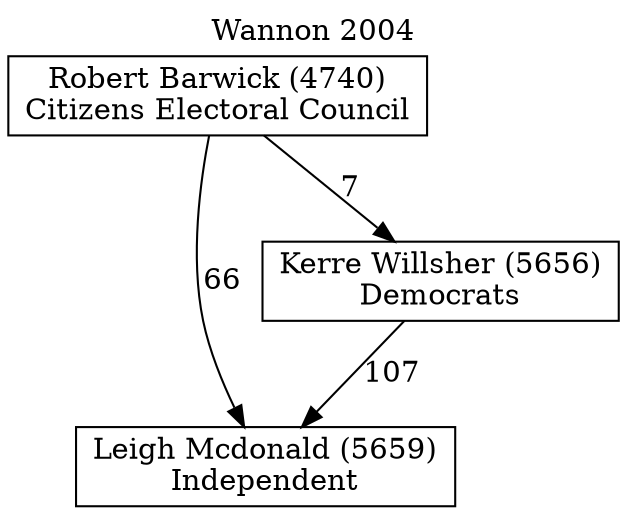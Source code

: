 // House preference flow
digraph "Leigh Mcdonald (5659)_Wannon_2004" {
	graph [label="Wannon 2004" labelloc=t mclimit=10]
	node [shape=box]
	"Leigh Mcdonald (5659)" [label="Leigh Mcdonald (5659)
Independent"]
	"Kerre Willsher (5656)" [label="Kerre Willsher (5656)
Democrats"]
	"Robert Barwick (4740)" [label="Robert Barwick (4740)
Citizens Electoral Council"]
	"Kerre Willsher (5656)" -> "Leigh Mcdonald (5659)" [label=107]
	"Robert Barwick (4740)" -> "Kerre Willsher (5656)" [label=7]
	"Robert Barwick (4740)" -> "Leigh Mcdonald (5659)" [label=66]
}
